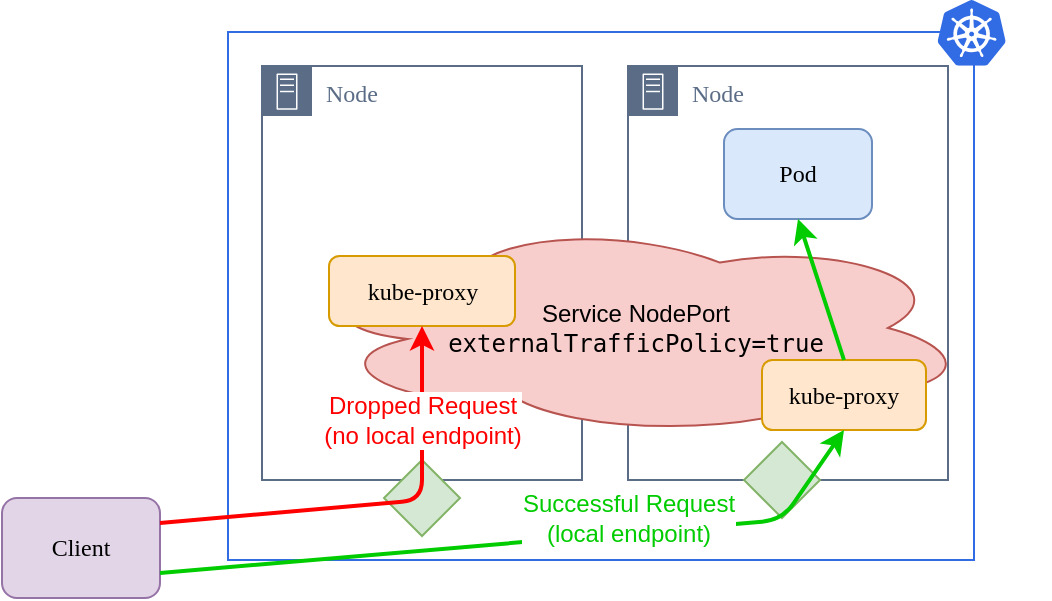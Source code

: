 <mxfile pages="1" version="11.2.5" type="device"><diagram id="33oEmsjtSe62zEUuAWgZ" name="Page-1"><mxGraphModel dx="946" dy="643" grid="1" gridSize="10" guides="1" tooltips="1" connect="1" arrows="1" fold="1" page="1" pageScale="1" pageWidth="827" pageHeight="1169" math="0" shadow="0"><root><mxCell id="0"/><mxCell id="1" parent="0"/><mxCell id="F0914i9l83QqkZZmDk5p-4" value="" style="group;verticalAlign=bottom;" parent="1" vertex="1" connectable="0"><mxGeometry x="103" y="110" width="491" height="291" as="geometry"/></mxCell><mxCell id="F0914i9l83QqkZZmDk5p-3" value="" style="rounded=0;whiteSpace=wrap;html=1;fillColor=#ffffff;strokeColor=#326ce5;" parent="F0914i9l83QqkZZmDk5p-4" vertex="1"><mxGeometry x="80" y="16" width="373" height="264" as="geometry"/></mxCell><mxCell id="F0914i9l83QqkZZmDk5p-8" value="&lt;font face=&quot;Tahoma&quot;&gt;Node&lt;/font&gt;" style="points=[[0,0],[0.25,0],[0.5,0],[0.75,0],[1,0],[1,0.25],[1,0.5],[1,0.75],[1,1],[0.75,1],[0.5,1],[0.25,1],[0,1],[0,0.75],[0,0.5],[0,0.25]];outlineConnect=0;gradientColor=none;html=1;whiteSpace=wrap;fontSize=12;fontStyle=0;shape=mxgraph.aws4.group;grIcon=mxgraph.aws4.group_on_premise;strokeColor=#5A6C86;fillColor=none;verticalAlign=top;align=left;spacingLeft=30;fontColor=#5A6C86;dashed=0;" parent="F0914i9l83QqkZZmDk5p-4" vertex="1"><mxGeometry x="280" y="33" width="160" height="207" as="geometry"/></mxCell><mxCell id="5Nxww1rqEIMCPuAmvqoK-6" value="&lt;font face=&quot;Tahoma&quot;&gt;Node&lt;/font&gt;" style="points=[[0,0],[0.25,0],[0.5,0],[0.75,0],[1,0],[1,0.25],[1,0.5],[1,0.75],[1,1],[0.75,1],[0.5,1],[0.25,1],[0,1],[0,0.75],[0,0.5],[0,0.25]];outlineConnect=0;gradientColor=none;html=1;whiteSpace=wrap;fontSize=12;fontStyle=0;shape=mxgraph.aws4.group;grIcon=mxgraph.aws4.group_on_premise;strokeColor=#5A6C86;fillColor=none;verticalAlign=top;align=left;spacingLeft=30;fontColor=#5A6C86;dashed=0;" vertex="1" parent="F0914i9l83QqkZZmDk5p-4"><mxGeometry x="97" y="33" width="160" height="207" as="geometry"/></mxCell><mxCell id="HBkCHVlTlx9kuCC-dEF5-1" value="&lt;div&gt;Service NodePort&lt;/div&gt;&lt;code&gt;externalTrafficPolicy=true&lt;/code&gt;" style="ellipse;shape=cloud;whiteSpace=wrap;html=1;fillColor=#f8cecc;strokeColor=#b85450;" parent="F0914i9l83QqkZZmDk5p-4" vertex="1"><mxGeometry x="116" y="109.5" width="336" height="109" as="geometry"/></mxCell><mxCell id="F0914i9l83QqkZZmDk5p-1" value="" style="aspect=fixed;html=1;perimeter=none;align=center;shadow=0;dashed=0;image;fontSize=12;image=img/lib/mscae/Kubernetes.svg;" parent="F0914i9l83QqkZZmDk5p-4" vertex="1"><mxGeometry x="434.717" width="34.211" height="32.842" as="geometry"/></mxCell><mxCell id="F0914i9l83QqkZZmDk5p-15" value="Pod" style="rounded=1;whiteSpace=wrap;html=1;strokeColor=#6c8ebf;fillColor=#dae8fc;fontFamily=Tahoma;" parent="F0914i9l83QqkZZmDk5p-4" vertex="1"><mxGeometry x="328" y="64.5" width="74" height="45" as="geometry"/></mxCell><mxCell id="5Nxww1rqEIMCPuAmvqoK-7" value="" style="rhombus;whiteSpace=wrap;html=1;fillColor=#d5e8d4;strokeColor=#82b366;" vertex="1" parent="F0914i9l83QqkZZmDk5p-4"><mxGeometry x="158" y="230" width="38" height="38" as="geometry"/></mxCell><mxCell id="5Nxww1rqEIMCPuAmvqoK-8" value="" style="rhombus;whiteSpace=wrap;html=1;fillColor=#d5e8d4;strokeColor=#82b366;" vertex="1" parent="F0914i9l83QqkZZmDk5p-4"><mxGeometry x="338" y="221" width="38" height="38" as="geometry"/></mxCell><mxCell id="5Nxww1rqEIMCPuAmvqoK-9" value="&lt;div&gt;kube-proxy&lt;/div&gt;" style="rounded=1;whiteSpace=wrap;html=1;strokeColor=#d79b00;fillColor=#ffe6cc;fontFamily=Tahoma;" vertex="1" parent="F0914i9l83QqkZZmDk5p-4"><mxGeometry x="347" y="180" width="82" height="35" as="geometry"/></mxCell><mxCell id="5Nxww1rqEIMCPuAmvqoK-3" value="&lt;div&gt;kube-proxy&lt;/div&gt;" style="rounded=1;whiteSpace=wrap;html=1;strokeColor=#d79b00;fillColor=#ffe6cc;fontFamily=Tahoma;" vertex="1" parent="F0914i9l83QqkZZmDk5p-4"><mxGeometry x="130.5" y="128" width="93" height="35" as="geometry"/></mxCell><mxCell id="F0914i9l83QqkZZmDk5p-12" value="&lt;div&gt;Client&lt;/div&gt;" style="rounded=1;whiteSpace=wrap;html=1;strokeColor=#9673a6;fillColor=#e1d5e7;fontFamily=Tahoma;" parent="F0914i9l83QqkZZmDk5p-4" vertex="1"><mxGeometry x="-33" y="249" width="79" height="50" as="geometry"/></mxCell><mxCell id="HBkCHVlTlx9kuCC-dEF5-5" value="" style="endArrow=classic;html=1;strokeWidth=2;exitX=1;exitY=0.75;exitDx=0;exitDy=0;entryX=0.5;entryY=1;entryDx=0;entryDy=0;strokeColor=#00CC00;" parent="F0914i9l83QqkZZmDk5p-4" source="F0914i9l83QqkZZmDk5p-12" target="5Nxww1rqEIMCPuAmvqoK-9" edge="1"><mxGeometry width="50" height="50" relative="1" as="geometry"><mxPoint x="-150" y="328" as="sourcePoint"/><mxPoint x="277" y="384.5" as="targetPoint"/><Array as="points"><mxPoint x="357" y="260"/></Array></mxGeometry></mxCell><mxCell id="5Nxww1rqEIMCPuAmvqoK-15" value="Successful Request&lt;br&gt;(local endpoint)" style="text;html=1;resizable=0;points=[];align=center;verticalAlign=middle;labelBackgroundColor=#ffffff;fontColor=#00CC00;" vertex="1" connectable="0" parent="HBkCHVlTlx9kuCC-dEF5-5"><mxGeometry x="0.227" y="1" relative="1" as="geometry"><mxPoint x="10" y="-7.5" as="offset"/></mxGeometry></mxCell><mxCell id="HBkCHVlTlx9kuCC-dEF5-6" value="" style="endArrow=classic;html=1;strokeWidth=2;entryX=0.5;entryY=1;entryDx=0;entryDy=0;exitX=0.5;exitY=0;exitDx=0;exitDy=0;strokeColor=#00CC00;" parent="F0914i9l83QqkZZmDk5p-4" source="5Nxww1rqEIMCPuAmvqoK-9" target="F0914i9l83QqkZZmDk5p-15" edge="1"><mxGeometry width="50" height="50" relative="1" as="geometry"><mxPoint x="139" y="133" as="sourcePoint"/><mxPoint x="243.7" y="208.6" as="targetPoint"/></mxGeometry></mxCell><mxCell id="5Nxww1rqEIMCPuAmvqoK-13" value="" style="endArrow=classic;html=1;strokeWidth=2;exitX=1;exitY=0.25;exitDx=0;exitDy=0;entryX=0.5;entryY=1;entryDx=0;entryDy=0;fillColor=#f8cecc;strokeColor=#FF0000;" edge="1" parent="F0914i9l83QqkZZmDk5p-4" source="F0914i9l83QqkZZmDk5p-12" target="5Nxww1rqEIMCPuAmvqoK-3"><mxGeometry width="50" height="50" relative="1" as="geometry"><mxPoint x="56" y="296.5" as="sourcePoint"/><mxPoint x="367" y="269" as="targetPoint"/><Array as="points"><mxPoint x="177" y="250"/></Array></mxGeometry></mxCell><mxCell id="5Nxww1rqEIMCPuAmvqoK-14" value="Dropped Request&lt;br&gt;(no local endpoint)" style="text;html=1;resizable=0;points=[];align=center;verticalAlign=middle;labelBackgroundColor=#ffffff;fontColor=#FF0000;" vertex="1" connectable="0" parent="5Nxww1rqEIMCPuAmvqoK-13"><mxGeometry x="0.57" relative="1" as="geometry"><mxPoint as="offset"/></mxGeometry></mxCell></root></mxGraphModel></diagram></mxfile>
